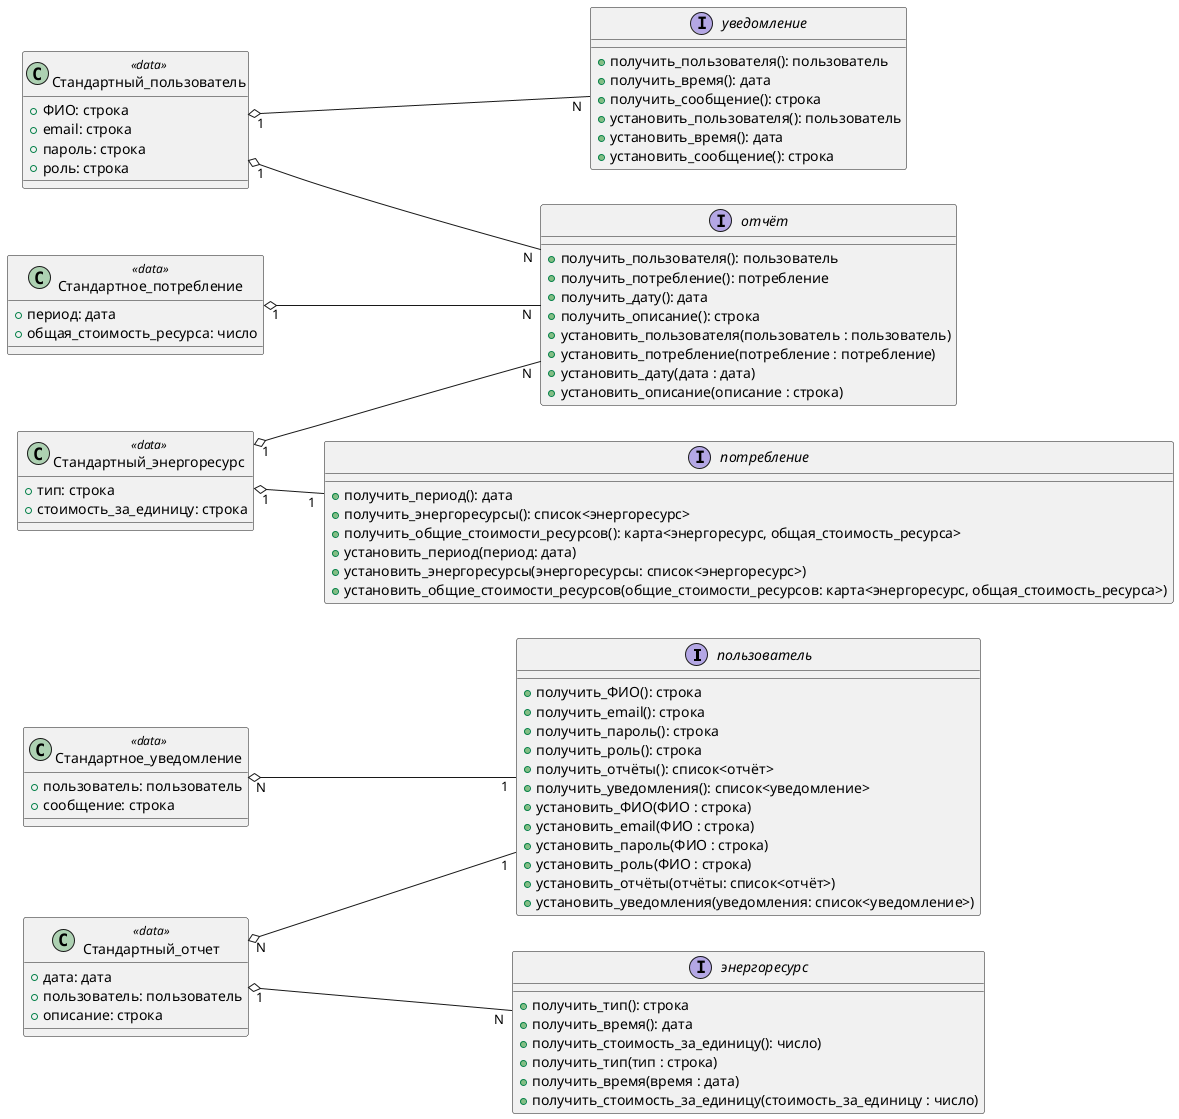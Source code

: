@startuml
left to right direction

interface пользователь {
  + получить_ФИО(): строка
  + получить_email(): строка
  + получить_пароль(): строка
  + получить_роль(): строка
  + получить_отчёты(): список<отчёт>
  + получить_уведомления(): список<уведомление>
  + установить_ФИО(ФИО : строка)
  + установить_email(ФИО : строка)
  + установить_пароль(ФИО : строка)
  + установить_роль(ФИО : строка)
  + установить_отчёты(отчёты: список<отчёт>)
  + установить_уведомления(уведомления: список<уведомление>)
}

interface уведомление {
  + получить_пользователя(): пользователь
  + получить_время(): дата
  + получить_сообщение(): строка
  + установить_пользователя(): пользователь
  + установить_время(): дата
  + установить_сообщение(): строка
}

interface отчёт {
  + получить_пользователя(): пользователь
  + получить_потребление(): потребление
  + получить_дату(): дата
  + получить_описание(): строка
  + установить_пользователя(пользователь : пользователь)
  + установить_потребление(потребление : потребление)
  + установить_дату(дата : дата)
  + установить_описание(описание : строка)
}


interface потребление {
  + получить_период(): дата
  + получить_энергоресурсы(): список<энергоресурс>
  + получить_общие_стоимости_ресурсов(): карта<энергоресурс, общая_стоимость_ресурса>
  + установить_период(период: дата)
  + установить_энергоресурсы(энергоресурсы: список<энергоресурс>)
  + установить_общие_стоимости_ресурсов(общие_стоимости_ресурсов: карта<энергоресурс, общая_стоимость_ресурса>)
}

interface энергоресурс {
  + получить_тип(): строка
  + получить_время(): дата
  + получить_стоимость_за_единицу(): число)
  + получить_тип(тип : строка)
  + получить_время(время : дата)
  + получить_стоимость_за_единицу(стоимость_за_единицу : число)
}

class Стандартный_пользователь <<data>> {
  + ФИО: строка
  + email: строка
  + пароль: строка
  + роль: строка
}

class Стандартный_энергоресурс <<data>> {
  + тип: строка
  + стоимость_за_единицу: строка
}

class "Стандартное_потребление" <<data>> {
  + период: дата
  + общая_стоимость_ресурса: число
}

class Стандартное_уведомление <<data>> {
  + пользователь: пользователь
  + сообщение: строка
}

class Стандартный_отчет <<data>> {
  + дата: дата
  + пользователь: пользователь
  + описание: строка
}

Стандартный_пользователь "1" o-- "N" уведомление
Стандартный_пользователь "1" o-- "N" отчёт
Стандартный_энергоресурс "1" o-- "N" отчёт
Стандартный_энергоресурс "1" o-- "1" потребление
"Стандартное_потребление" "1" o-- "N" отчёт
Стандартный_отчет "1" o-- "N" энергоресурс
Стандартный_отчет "N" o-- "1" пользователь
Стандартное_уведомление "N" o-- "1" пользователь


@enduml